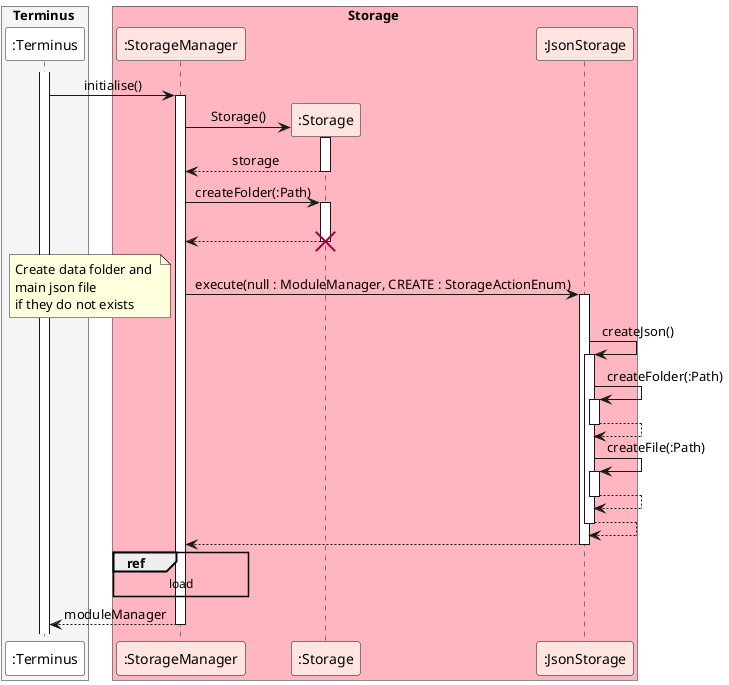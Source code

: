 @startuml
'https://plantuml.com/sequence-diagram

skinparam sequenceMessageAlign center

box Terminus #whitesmoke
participant ":Terminus" as Terminus #white
endbox

box Storage #lightpink
participant ":StorageManager" as StorageManager #mistyrose
participant ":Storage" as Storage #mistyrose
participant ":JsonStorage" as JsonStorage #mistyrose
endbox

activate Terminus
Terminus -> StorageManager : initialise()
activate StorageManager
Create Storage
  StorageManager -> Storage : Storage()
  activate Storage
return storage
StorageManager -> Storage : createFolder(:Path)
activate Storage
|||
return
destroy Storage
StorageManager -> JsonStorage : execute(null : ModuleManager, CREATE : StorageActionEnum)
activate JsonStorage
note left: Create data folder and \nmain json file \nif they do not exists
  JsonStorage -> JsonStorage : createJson()
  activate JsonStorage
  JsonStorage -> JsonStorage : createFolder(:Path)
  activate JsonStorage
  return
  JsonStorage -> JsonStorage : createFile(:Path)
  activate JsonStorage
  return
return
return
ref over StorageManager
  load
end
return moduleManager


@enduml